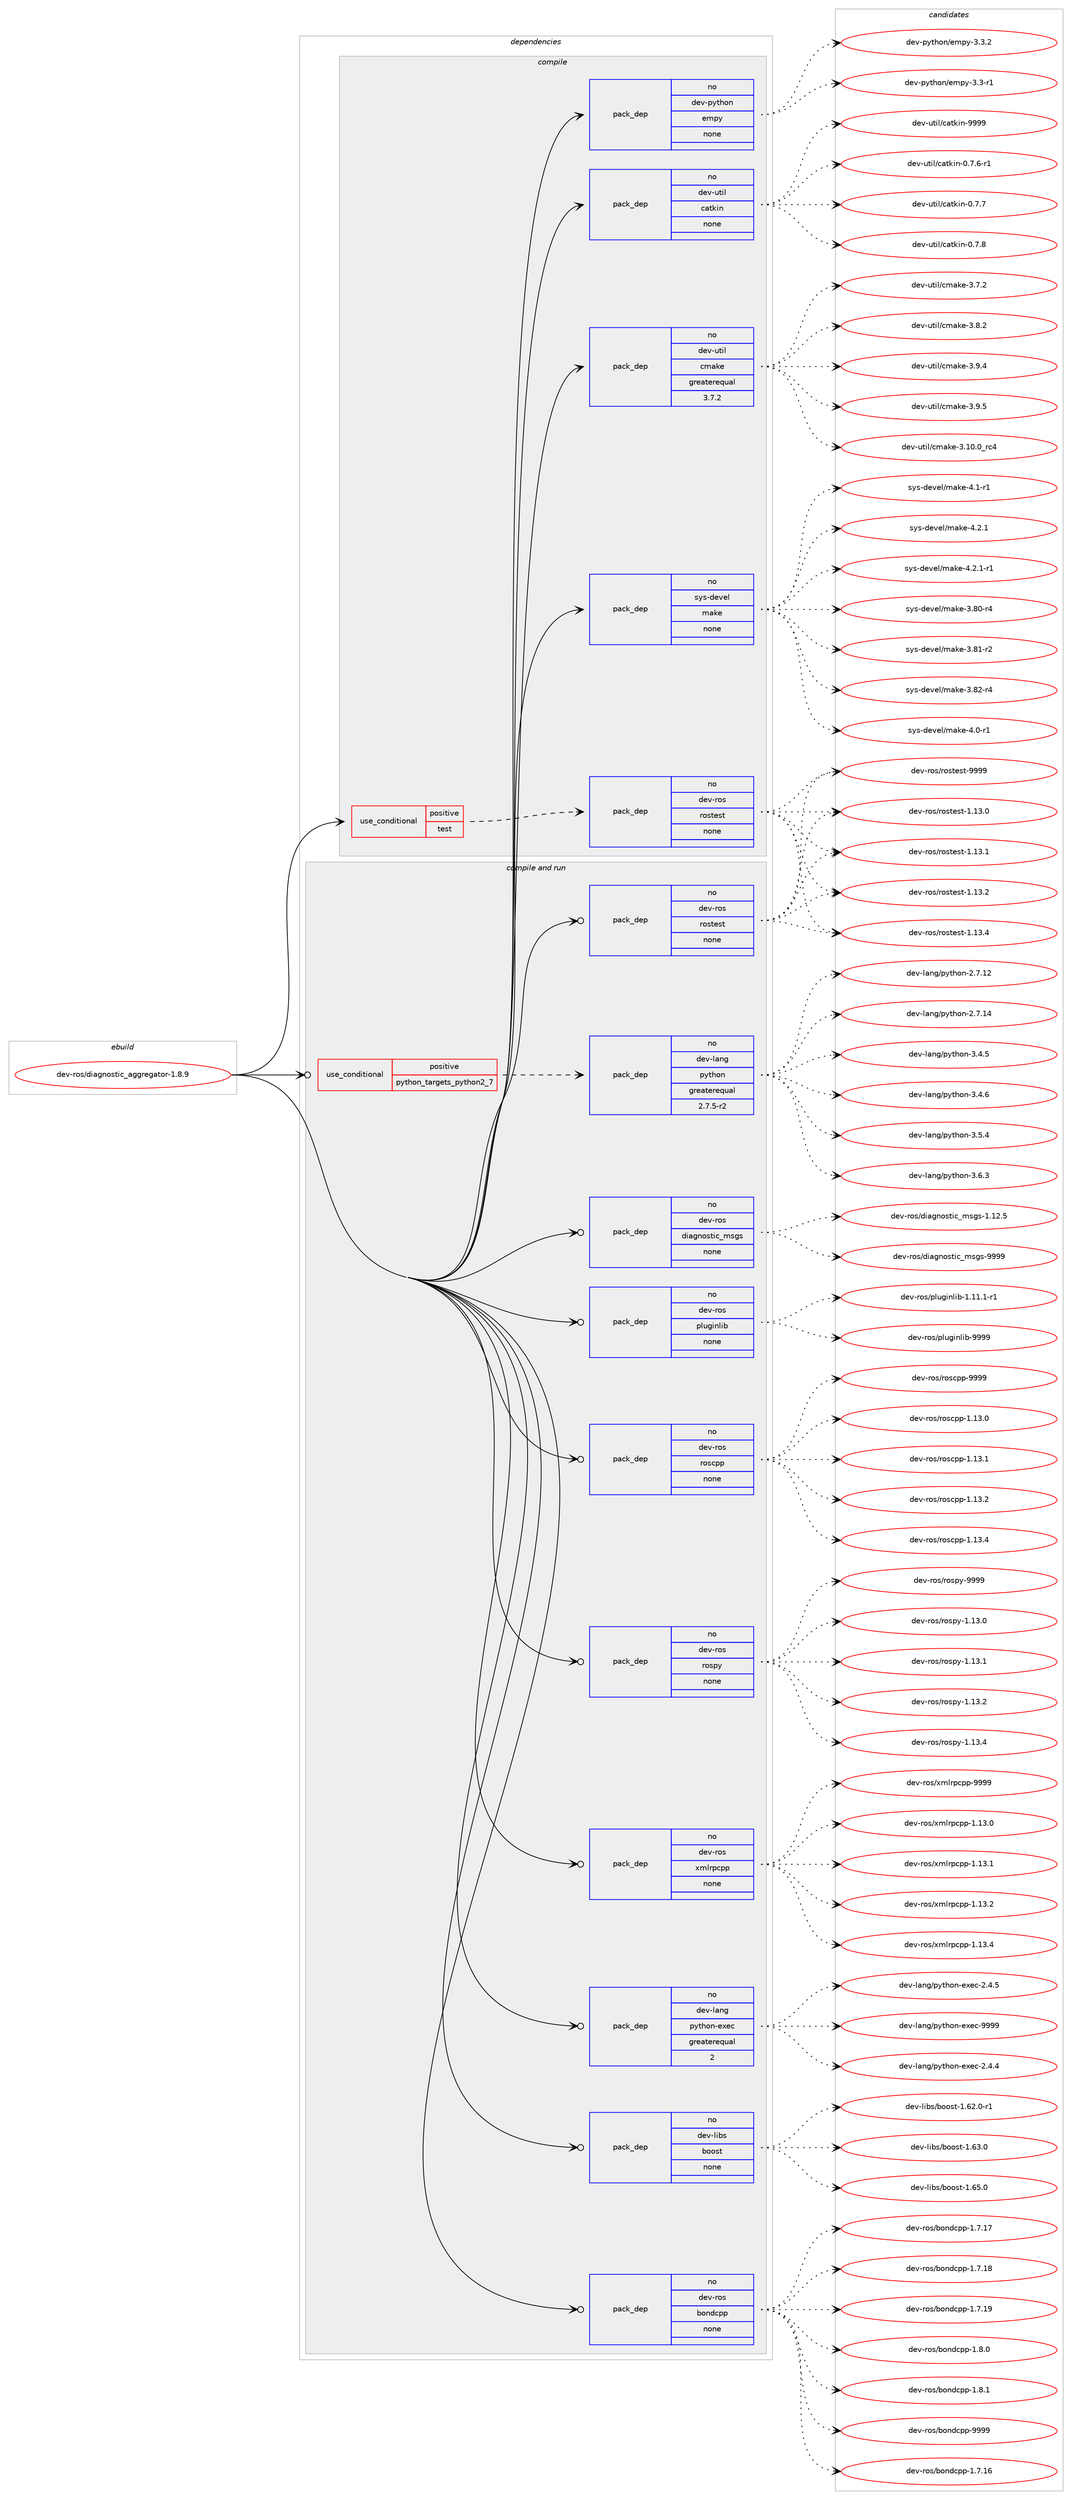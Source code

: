 digraph prolog {

# *************
# Graph options
# *************

newrank=true;
concentrate=true;
compound=true;
graph [rankdir=LR,fontname=Helvetica,fontsize=10,ranksep=1.5];#, ranksep=2.5, nodesep=0.2];
edge  [arrowhead=vee];
node  [fontname=Helvetica,fontsize=10];

# **********
# The ebuild
# **********

subgraph cluster_leftcol {
color=gray;
rank=same;
label=<<i>ebuild</i>>;
id [label="dev-ros/diagnostic_aggregator-1.8.9", color=red, width=4, href="../dev-ros/diagnostic_aggregator-1.8.9.svg"];
}

# ****************
# The dependencies
# ****************

subgraph cluster_midcol {
color=gray;
label=<<i>dependencies</i>>;
subgraph cluster_compile {
fillcolor="#eeeeee";
style=filled;
label=<<i>compile</i>>;
subgraph cond45147 {
dependency200091 [label=<<TABLE BORDER="0" CELLBORDER="1" CELLSPACING="0" CELLPADDING="4"><TR><TD ROWSPAN="3" CELLPADDING="10">use_conditional</TD></TR><TR><TD>positive</TD></TR><TR><TD>test</TD></TR></TABLE>>, shape=none, color=red];
subgraph pack150957 {
dependency200092 [label=<<TABLE BORDER="0" CELLBORDER="1" CELLSPACING="0" CELLPADDING="4" WIDTH="220"><TR><TD ROWSPAN="6" CELLPADDING="30">pack_dep</TD></TR><TR><TD WIDTH="110">no</TD></TR><TR><TD>dev-ros</TD></TR><TR><TD>rostest</TD></TR><TR><TD>none</TD></TR><TR><TD></TD></TR></TABLE>>, shape=none, color=blue];
}
dependency200091:e -> dependency200092:w [weight=20,style="dashed",arrowhead="vee"];
}
id:e -> dependency200091:w [weight=20,style="solid",arrowhead="vee"];
subgraph pack150958 {
dependency200093 [label=<<TABLE BORDER="0" CELLBORDER="1" CELLSPACING="0" CELLPADDING="4" WIDTH="220"><TR><TD ROWSPAN="6" CELLPADDING="30">pack_dep</TD></TR><TR><TD WIDTH="110">no</TD></TR><TR><TD>dev-python</TD></TR><TR><TD>empy</TD></TR><TR><TD>none</TD></TR><TR><TD></TD></TR></TABLE>>, shape=none, color=blue];
}
id:e -> dependency200093:w [weight=20,style="solid",arrowhead="vee"];
subgraph pack150959 {
dependency200094 [label=<<TABLE BORDER="0" CELLBORDER="1" CELLSPACING="0" CELLPADDING="4" WIDTH="220"><TR><TD ROWSPAN="6" CELLPADDING="30">pack_dep</TD></TR><TR><TD WIDTH="110">no</TD></TR><TR><TD>dev-util</TD></TR><TR><TD>catkin</TD></TR><TR><TD>none</TD></TR><TR><TD></TD></TR></TABLE>>, shape=none, color=blue];
}
id:e -> dependency200094:w [weight=20,style="solid",arrowhead="vee"];
subgraph pack150960 {
dependency200095 [label=<<TABLE BORDER="0" CELLBORDER="1" CELLSPACING="0" CELLPADDING="4" WIDTH="220"><TR><TD ROWSPAN="6" CELLPADDING="30">pack_dep</TD></TR><TR><TD WIDTH="110">no</TD></TR><TR><TD>dev-util</TD></TR><TR><TD>cmake</TD></TR><TR><TD>greaterequal</TD></TR><TR><TD>3.7.2</TD></TR></TABLE>>, shape=none, color=blue];
}
id:e -> dependency200095:w [weight=20,style="solid",arrowhead="vee"];
subgraph pack150961 {
dependency200096 [label=<<TABLE BORDER="0" CELLBORDER="1" CELLSPACING="0" CELLPADDING="4" WIDTH="220"><TR><TD ROWSPAN="6" CELLPADDING="30">pack_dep</TD></TR><TR><TD WIDTH="110">no</TD></TR><TR><TD>sys-devel</TD></TR><TR><TD>make</TD></TR><TR><TD>none</TD></TR><TR><TD></TD></TR></TABLE>>, shape=none, color=blue];
}
id:e -> dependency200096:w [weight=20,style="solid",arrowhead="vee"];
}
subgraph cluster_compileandrun {
fillcolor="#eeeeee";
style=filled;
label=<<i>compile and run</i>>;
subgraph cond45148 {
dependency200097 [label=<<TABLE BORDER="0" CELLBORDER="1" CELLSPACING="0" CELLPADDING="4"><TR><TD ROWSPAN="3" CELLPADDING="10">use_conditional</TD></TR><TR><TD>positive</TD></TR><TR><TD>python_targets_python2_7</TD></TR></TABLE>>, shape=none, color=red];
subgraph pack150962 {
dependency200098 [label=<<TABLE BORDER="0" CELLBORDER="1" CELLSPACING="0" CELLPADDING="4" WIDTH="220"><TR><TD ROWSPAN="6" CELLPADDING="30">pack_dep</TD></TR><TR><TD WIDTH="110">no</TD></TR><TR><TD>dev-lang</TD></TR><TR><TD>python</TD></TR><TR><TD>greaterequal</TD></TR><TR><TD>2.7.5-r2</TD></TR></TABLE>>, shape=none, color=blue];
}
dependency200097:e -> dependency200098:w [weight=20,style="dashed",arrowhead="vee"];
}
id:e -> dependency200097:w [weight=20,style="solid",arrowhead="odotvee"];
subgraph pack150963 {
dependency200099 [label=<<TABLE BORDER="0" CELLBORDER="1" CELLSPACING="0" CELLPADDING="4" WIDTH="220"><TR><TD ROWSPAN="6" CELLPADDING="30">pack_dep</TD></TR><TR><TD WIDTH="110">no</TD></TR><TR><TD>dev-lang</TD></TR><TR><TD>python-exec</TD></TR><TR><TD>greaterequal</TD></TR><TR><TD>2</TD></TR></TABLE>>, shape=none, color=blue];
}
id:e -> dependency200099:w [weight=20,style="solid",arrowhead="odotvee"];
subgraph pack150964 {
dependency200100 [label=<<TABLE BORDER="0" CELLBORDER="1" CELLSPACING="0" CELLPADDING="4" WIDTH="220"><TR><TD ROWSPAN="6" CELLPADDING="30">pack_dep</TD></TR><TR><TD WIDTH="110">no</TD></TR><TR><TD>dev-libs</TD></TR><TR><TD>boost</TD></TR><TR><TD>none</TD></TR><TR><TD></TD></TR></TABLE>>, shape=none, color=blue];
}
id:e -> dependency200100:w [weight=20,style="solid",arrowhead="odotvee"];
subgraph pack150965 {
dependency200101 [label=<<TABLE BORDER="0" CELLBORDER="1" CELLSPACING="0" CELLPADDING="4" WIDTH="220"><TR><TD ROWSPAN="6" CELLPADDING="30">pack_dep</TD></TR><TR><TD WIDTH="110">no</TD></TR><TR><TD>dev-ros</TD></TR><TR><TD>bondcpp</TD></TR><TR><TD>none</TD></TR><TR><TD></TD></TR></TABLE>>, shape=none, color=blue];
}
id:e -> dependency200101:w [weight=20,style="solid",arrowhead="odotvee"];
subgraph pack150966 {
dependency200102 [label=<<TABLE BORDER="0" CELLBORDER="1" CELLSPACING="0" CELLPADDING="4" WIDTH="220"><TR><TD ROWSPAN="6" CELLPADDING="30">pack_dep</TD></TR><TR><TD WIDTH="110">no</TD></TR><TR><TD>dev-ros</TD></TR><TR><TD>diagnostic_msgs</TD></TR><TR><TD>none</TD></TR><TR><TD></TD></TR></TABLE>>, shape=none, color=blue];
}
id:e -> dependency200102:w [weight=20,style="solid",arrowhead="odotvee"];
subgraph pack150967 {
dependency200103 [label=<<TABLE BORDER="0" CELLBORDER="1" CELLSPACING="0" CELLPADDING="4" WIDTH="220"><TR><TD ROWSPAN="6" CELLPADDING="30">pack_dep</TD></TR><TR><TD WIDTH="110">no</TD></TR><TR><TD>dev-ros</TD></TR><TR><TD>pluginlib</TD></TR><TR><TD>none</TD></TR><TR><TD></TD></TR></TABLE>>, shape=none, color=blue];
}
id:e -> dependency200103:w [weight=20,style="solid",arrowhead="odotvee"];
subgraph pack150968 {
dependency200104 [label=<<TABLE BORDER="0" CELLBORDER="1" CELLSPACING="0" CELLPADDING="4" WIDTH="220"><TR><TD ROWSPAN="6" CELLPADDING="30">pack_dep</TD></TR><TR><TD WIDTH="110">no</TD></TR><TR><TD>dev-ros</TD></TR><TR><TD>roscpp</TD></TR><TR><TD>none</TD></TR><TR><TD></TD></TR></TABLE>>, shape=none, color=blue];
}
id:e -> dependency200104:w [weight=20,style="solid",arrowhead="odotvee"];
subgraph pack150969 {
dependency200105 [label=<<TABLE BORDER="0" CELLBORDER="1" CELLSPACING="0" CELLPADDING="4" WIDTH="220"><TR><TD ROWSPAN="6" CELLPADDING="30">pack_dep</TD></TR><TR><TD WIDTH="110">no</TD></TR><TR><TD>dev-ros</TD></TR><TR><TD>rospy</TD></TR><TR><TD>none</TD></TR><TR><TD></TD></TR></TABLE>>, shape=none, color=blue];
}
id:e -> dependency200105:w [weight=20,style="solid",arrowhead="odotvee"];
subgraph pack150970 {
dependency200106 [label=<<TABLE BORDER="0" CELLBORDER="1" CELLSPACING="0" CELLPADDING="4" WIDTH="220"><TR><TD ROWSPAN="6" CELLPADDING="30">pack_dep</TD></TR><TR><TD WIDTH="110">no</TD></TR><TR><TD>dev-ros</TD></TR><TR><TD>rostest</TD></TR><TR><TD>none</TD></TR><TR><TD></TD></TR></TABLE>>, shape=none, color=blue];
}
id:e -> dependency200106:w [weight=20,style="solid",arrowhead="odotvee"];
subgraph pack150971 {
dependency200107 [label=<<TABLE BORDER="0" CELLBORDER="1" CELLSPACING="0" CELLPADDING="4" WIDTH="220"><TR><TD ROWSPAN="6" CELLPADDING="30">pack_dep</TD></TR><TR><TD WIDTH="110">no</TD></TR><TR><TD>dev-ros</TD></TR><TR><TD>xmlrpcpp</TD></TR><TR><TD>none</TD></TR><TR><TD></TD></TR></TABLE>>, shape=none, color=blue];
}
id:e -> dependency200107:w [weight=20,style="solid",arrowhead="odotvee"];
}
subgraph cluster_run {
fillcolor="#eeeeee";
style=filled;
label=<<i>run</i>>;
}
}

# **************
# The candidates
# **************

subgraph cluster_choices {
rank=same;
color=gray;
label=<<i>candidates</i>>;

subgraph choice150957 {
color=black;
nodesep=1;
choice100101118451141111154711411111511610111511645494649514648 [label="dev-ros/rostest-1.13.0", color=red, width=4,href="../dev-ros/rostest-1.13.0.svg"];
choice100101118451141111154711411111511610111511645494649514649 [label="dev-ros/rostest-1.13.1", color=red, width=4,href="../dev-ros/rostest-1.13.1.svg"];
choice100101118451141111154711411111511610111511645494649514650 [label="dev-ros/rostest-1.13.2", color=red, width=4,href="../dev-ros/rostest-1.13.2.svg"];
choice100101118451141111154711411111511610111511645494649514652 [label="dev-ros/rostest-1.13.4", color=red, width=4,href="../dev-ros/rostest-1.13.4.svg"];
choice10010111845114111115471141111151161011151164557575757 [label="dev-ros/rostest-9999", color=red, width=4,href="../dev-ros/rostest-9999.svg"];
dependency200092:e -> choice100101118451141111154711411111511610111511645494649514648:w [style=dotted,weight="100"];
dependency200092:e -> choice100101118451141111154711411111511610111511645494649514649:w [style=dotted,weight="100"];
dependency200092:e -> choice100101118451141111154711411111511610111511645494649514650:w [style=dotted,weight="100"];
dependency200092:e -> choice100101118451141111154711411111511610111511645494649514652:w [style=dotted,weight="100"];
dependency200092:e -> choice10010111845114111115471141111151161011151164557575757:w [style=dotted,weight="100"];
}
subgraph choice150958 {
color=black;
nodesep=1;
choice1001011184511212111610411111047101109112121455146514511449 [label="dev-python/empy-3.3-r1", color=red, width=4,href="../dev-python/empy-3.3-r1.svg"];
choice1001011184511212111610411111047101109112121455146514650 [label="dev-python/empy-3.3.2", color=red, width=4,href="../dev-python/empy-3.3.2.svg"];
dependency200093:e -> choice1001011184511212111610411111047101109112121455146514511449:w [style=dotted,weight="100"];
dependency200093:e -> choice1001011184511212111610411111047101109112121455146514650:w [style=dotted,weight="100"];
}
subgraph choice150959 {
color=black;
nodesep=1;
choice100101118451171161051084799971161071051104548465546544511449 [label="dev-util/catkin-0.7.6-r1", color=red, width=4,href="../dev-util/catkin-0.7.6-r1.svg"];
choice10010111845117116105108479997116107105110454846554655 [label="dev-util/catkin-0.7.7", color=red, width=4,href="../dev-util/catkin-0.7.7.svg"];
choice10010111845117116105108479997116107105110454846554656 [label="dev-util/catkin-0.7.8", color=red, width=4,href="../dev-util/catkin-0.7.8.svg"];
choice100101118451171161051084799971161071051104557575757 [label="dev-util/catkin-9999", color=red, width=4,href="../dev-util/catkin-9999.svg"];
dependency200094:e -> choice100101118451171161051084799971161071051104548465546544511449:w [style=dotted,weight="100"];
dependency200094:e -> choice10010111845117116105108479997116107105110454846554655:w [style=dotted,weight="100"];
dependency200094:e -> choice10010111845117116105108479997116107105110454846554656:w [style=dotted,weight="100"];
dependency200094:e -> choice100101118451171161051084799971161071051104557575757:w [style=dotted,weight="100"];
}
subgraph choice150960 {
color=black;
nodesep=1;
choice1001011184511711610510847991099710710145514649484648951149952 [label="dev-util/cmake-3.10.0_rc4", color=red, width=4,href="../dev-util/cmake-3.10.0_rc4.svg"];
choice10010111845117116105108479910997107101455146554650 [label="dev-util/cmake-3.7.2", color=red, width=4,href="../dev-util/cmake-3.7.2.svg"];
choice10010111845117116105108479910997107101455146564650 [label="dev-util/cmake-3.8.2", color=red, width=4,href="../dev-util/cmake-3.8.2.svg"];
choice10010111845117116105108479910997107101455146574652 [label="dev-util/cmake-3.9.4", color=red, width=4,href="../dev-util/cmake-3.9.4.svg"];
choice10010111845117116105108479910997107101455146574653 [label="dev-util/cmake-3.9.5", color=red, width=4,href="../dev-util/cmake-3.9.5.svg"];
dependency200095:e -> choice1001011184511711610510847991099710710145514649484648951149952:w [style=dotted,weight="100"];
dependency200095:e -> choice10010111845117116105108479910997107101455146554650:w [style=dotted,weight="100"];
dependency200095:e -> choice10010111845117116105108479910997107101455146564650:w [style=dotted,weight="100"];
dependency200095:e -> choice10010111845117116105108479910997107101455146574652:w [style=dotted,weight="100"];
dependency200095:e -> choice10010111845117116105108479910997107101455146574653:w [style=dotted,weight="100"];
}
subgraph choice150961 {
color=black;
nodesep=1;
choice11512111545100101118101108471099710710145514656484511452 [label="sys-devel/make-3.80-r4", color=red, width=4,href="../sys-devel/make-3.80-r4.svg"];
choice11512111545100101118101108471099710710145514656494511450 [label="sys-devel/make-3.81-r2", color=red, width=4,href="../sys-devel/make-3.81-r2.svg"];
choice11512111545100101118101108471099710710145514656504511452 [label="sys-devel/make-3.82-r4", color=red, width=4,href="../sys-devel/make-3.82-r4.svg"];
choice115121115451001011181011084710997107101455246484511449 [label="sys-devel/make-4.0-r1", color=red, width=4,href="../sys-devel/make-4.0-r1.svg"];
choice115121115451001011181011084710997107101455246494511449 [label="sys-devel/make-4.1-r1", color=red, width=4,href="../sys-devel/make-4.1-r1.svg"];
choice115121115451001011181011084710997107101455246504649 [label="sys-devel/make-4.2.1", color=red, width=4,href="../sys-devel/make-4.2.1.svg"];
choice1151211154510010111810110847109971071014552465046494511449 [label="sys-devel/make-4.2.1-r1", color=red, width=4,href="../sys-devel/make-4.2.1-r1.svg"];
dependency200096:e -> choice11512111545100101118101108471099710710145514656484511452:w [style=dotted,weight="100"];
dependency200096:e -> choice11512111545100101118101108471099710710145514656494511450:w [style=dotted,weight="100"];
dependency200096:e -> choice11512111545100101118101108471099710710145514656504511452:w [style=dotted,weight="100"];
dependency200096:e -> choice115121115451001011181011084710997107101455246484511449:w [style=dotted,weight="100"];
dependency200096:e -> choice115121115451001011181011084710997107101455246494511449:w [style=dotted,weight="100"];
dependency200096:e -> choice115121115451001011181011084710997107101455246504649:w [style=dotted,weight="100"];
dependency200096:e -> choice1151211154510010111810110847109971071014552465046494511449:w [style=dotted,weight="100"];
}
subgraph choice150962 {
color=black;
nodesep=1;
choice10010111845108971101034711212111610411111045504655464950 [label="dev-lang/python-2.7.12", color=red, width=4,href="../dev-lang/python-2.7.12.svg"];
choice10010111845108971101034711212111610411111045504655464952 [label="dev-lang/python-2.7.14", color=red, width=4,href="../dev-lang/python-2.7.14.svg"];
choice100101118451089711010347112121116104111110455146524653 [label="dev-lang/python-3.4.5", color=red, width=4,href="../dev-lang/python-3.4.5.svg"];
choice100101118451089711010347112121116104111110455146524654 [label="dev-lang/python-3.4.6", color=red, width=4,href="../dev-lang/python-3.4.6.svg"];
choice100101118451089711010347112121116104111110455146534652 [label="dev-lang/python-3.5.4", color=red, width=4,href="../dev-lang/python-3.5.4.svg"];
choice100101118451089711010347112121116104111110455146544651 [label="dev-lang/python-3.6.3", color=red, width=4,href="../dev-lang/python-3.6.3.svg"];
dependency200098:e -> choice10010111845108971101034711212111610411111045504655464950:w [style=dotted,weight="100"];
dependency200098:e -> choice10010111845108971101034711212111610411111045504655464952:w [style=dotted,weight="100"];
dependency200098:e -> choice100101118451089711010347112121116104111110455146524653:w [style=dotted,weight="100"];
dependency200098:e -> choice100101118451089711010347112121116104111110455146524654:w [style=dotted,weight="100"];
dependency200098:e -> choice100101118451089711010347112121116104111110455146534652:w [style=dotted,weight="100"];
dependency200098:e -> choice100101118451089711010347112121116104111110455146544651:w [style=dotted,weight="100"];
}
subgraph choice150963 {
color=black;
nodesep=1;
choice1001011184510897110103471121211161041111104510112010199455046524652 [label="dev-lang/python-exec-2.4.4", color=red, width=4,href="../dev-lang/python-exec-2.4.4.svg"];
choice1001011184510897110103471121211161041111104510112010199455046524653 [label="dev-lang/python-exec-2.4.5", color=red, width=4,href="../dev-lang/python-exec-2.4.5.svg"];
choice10010111845108971101034711212111610411111045101120101994557575757 [label="dev-lang/python-exec-9999", color=red, width=4,href="../dev-lang/python-exec-9999.svg"];
dependency200099:e -> choice1001011184510897110103471121211161041111104510112010199455046524652:w [style=dotted,weight="100"];
dependency200099:e -> choice1001011184510897110103471121211161041111104510112010199455046524653:w [style=dotted,weight="100"];
dependency200099:e -> choice10010111845108971101034711212111610411111045101120101994557575757:w [style=dotted,weight="100"];
}
subgraph choice150964 {
color=black;
nodesep=1;
choice10010111845108105981154798111111115116454946545046484511449 [label="dev-libs/boost-1.62.0-r1", color=red, width=4,href="../dev-libs/boost-1.62.0-r1.svg"];
choice1001011184510810598115479811111111511645494654514648 [label="dev-libs/boost-1.63.0", color=red, width=4,href="../dev-libs/boost-1.63.0.svg"];
choice1001011184510810598115479811111111511645494654534648 [label="dev-libs/boost-1.65.0", color=red, width=4,href="../dev-libs/boost-1.65.0.svg"];
dependency200100:e -> choice10010111845108105981154798111111115116454946545046484511449:w [style=dotted,weight="100"];
dependency200100:e -> choice1001011184510810598115479811111111511645494654514648:w [style=dotted,weight="100"];
dependency200100:e -> choice1001011184510810598115479811111111511645494654534648:w [style=dotted,weight="100"];
}
subgraph choice150965 {
color=black;
nodesep=1;
choice1001011184511411111547981111101009911211245494655464954 [label="dev-ros/bondcpp-1.7.16", color=red, width=4,href="../dev-ros/bondcpp-1.7.16.svg"];
choice1001011184511411111547981111101009911211245494655464955 [label="dev-ros/bondcpp-1.7.17", color=red, width=4,href="../dev-ros/bondcpp-1.7.17.svg"];
choice1001011184511411111547981111101009911211245494655464956 [label="dev-ros/bondcpp-1.7.18", color=red, width=4,href="../dev-ros/bondcpp-1.7.18.svg"];
choice1001011184511411111547981111101009911211245494655464957 [label="dev-ros/bondcpp-1.7.19", color=red, width=4,href="../dev-ros/bondcpp-1.7.19.svg"];
choice10010111845114111115479811111010099112112454946564648 [label="dev-ros/bondcpp-1.8.0", color=red, width=4,href="../dev-ros/bondcpp-1.8.0.svg"];
choice10010111845114111115479811111010099112112454946564649 [label="dev-ros/bondcpp-1.8.1", color=red, width=4,href="../dev-ros/bondcpp-1.8.1.svg"];
choice100101118451141111154798111110100991121124557575757 [label="dev-ros/bondcpp-9999", color=red, width=4,href="../dev-ros/bondcpp-9999.svg"];
dependency200101:e -> choice1001011184511411111547981111101009911211245494655464954:w [style=dotted,weight="100"];
dependency200101:e -> choice1001011184511411111547981111101009911211245494655464955:w [style=dotted,weight="100"];
dependency200101:e -> choice1001011184511411111547981111101009911211245494655464956:w [style=dotted,weight="100"];
dependency200101:e -> choice1001011184511411111547981111101009911211245494655464957:w [style=dotted,weight="100"];
dependency200101:e -> choice10010111845114111115479811111010099112112454946564648:w [style=dotted,weight="100"];
dependency200101:e -> choice10010111845114111115479811111010099112112454946564649:w [style=dotted,weight="100"];
dependency200101:e -> choice100101118451141111154798111110100991121124557575757:w [style=dotted,weight="100"];
}
subgraph choice150966 {
color=black;
nodesep=1;
choice100101118451141111154710010597103110111115116105999510911510311545494649504653 [label="dev-ros/diagnostic_msgs-1.12.5", color=red, width=4,href="../dev-ros/diagnostic_msgs-1.12.5.svg"];
choice10010111845114111115471001059710311011111511610599951091151031154557575757 [label="dev-ros/diagnostic_msgs-9999", color=red, width=4,href="../dev-ros/diagnostic_msgs-9999.svg"];
dependency200102:e -> choice100101118451141111154710010597103110111115116105999510911510311545494649504653:w [style=dotted,weight="100"];
dependency200102:e -> choice10010111845114111115471001059710311011111511610599951091151031154557575757:w [style=dotted,weight="100"];
}
subgraph choice150967 {
color=black;
nodesep=1;
choice100101118451141111154711210811710310511010810598454946494946494511449 [label="dev-ros/pluginlib-1.11.1-r1", color=red, width=4,href="../dev-ros/pluginlib-1.11.1-r1.svg"];
choice1001011184511411111547112108117103105110108105984557575757 [label="dev-ros/pluginlib-9999", color=red, width=4,href="../dev-ros/pluginlib-9999.svg"];
dependency200103:e -> choice100101118451141111154711210811710310511010810598454946494946494511449:w [style=dotted,weight="100"];
dependency200103:e -> choice1001011184511411111547112108117103105110108105984557575757:w [style=dotted,weight="100"];
}
subgraph choice150968 {
color=black;
nodesep=1;
choice10010111845114111115471141111159911211245494649514648 [label="dev-ros/roscpp-1.13.0", color=red, width=4,href="../dev-ros/roscpp-1.13.0.svg"];
choice10010111845114111115471141111159911211245494649514649 [label="dev-ros/roscpp-1.13.1", color=red, width=4,href="../dev-ros/roscpp-1.13.1.svg"];
choice10010111845114111115471141111159911211245494649514650 [label="dev-ros/roscpp-1.13.2", color=red, width=4,href="../dev-ros/roscpp-1.13.2.svg"];
choice10010111845114111115471141111159911211245494649514652 [label="dev-ros/roscpp-1.13.4", color=red, width=4,href="../dev-ros/roscpp-1.13.4.svg"];
choice1001011184511411111547114111115991121124557575757 [label="dev-ros/roscpp-9999", color=red, width=4,href="../dev-ros/roscpp-9999.svg"];
dependency200104:e -> choice10010111845114111115471141111159911211245494649514648:w [style=dotted,weight="100"];
dependency200104:e -> choice10010111845114111115471141111159911211245494649514649:w [style=dotted,weight="100"];
dependency200104:e -> choice10010111845114111115471141111159911211245494649514650:w [style=dotted,weight="100"];
dependency200104:e -> choice10010111845114111115471141111159911211245494649514652:w [style=dotted,weight="100"];
dependency200104:e -> choice1001011184511411111547114111115991121124557575757:w [style=dotted,weight="100"];
}
subgraph choice150969 {
color=black;
nodesep=1;
choice100101118451141111154711411111511212145494649514648 [label="dev-ros/rospy-1.13.0", color=red, width=4,href="../dev-ros/rospy-1.13.0.svg"];
choice100101118451141111154711411111511212145494649514649 [label="dev-ros/rospy-1.13.1", color=red, width=4,href="../dev-ros/rospy-1.13.1.svg"];
choice100101118451141111154711411111511212145494649514650 [label="dev-ros/rospy-1.13.2", color=red, width=4,href="../dev-ros/rospy-1.13.2.svg"];
choice100101118451141111154711411111511212145494649514652 [label="dev-ros/rospy-1.13.4", color=red, width=4,href="../dev-ros/rospy-1.13.4.svg"];
choice10010111845114111115471141111151121214557575757 [label="dev-ros/rospy-9999", color=red, width=4,href="../dev-ros/rospy-9999.svg"];
dependency200105:e -> choice100101118451141111154711411111511212145494649514648:w [style=dotted,weight="100"];
dependency200105:e -> choice100101118451141111154711411111511212145494649514649:w [style=dotted,weight="100"];
dependency200105:e -> choice100101118451141111154711411111511212145494649514650:w [style=dotted,weight="100"];
dependency200105:e -> choice100101118451141111154711411111511212145494649514652:w [style=dotted,weight="100"];
dependency200105:e -> choice10010111845114111115471141111151121214557575757:w [style=dotted,weight="100"];
}
subgraph choice150970 {
color=black;
nodesep=1;
choice100101118451141111154711411111511610111511645494649514648 [label="dev-ros/rostest-1.13.0", color=red, width=4,href="../dev-ros/rostest-1.13.0.svg"];
choice100101118451141111154711411111511610111511645494649514649 [label="dev-ros/rostest-1.13.1", color=red, width=4,href="../dev-ros/rostest-1.13.1.svg"];
choice100101118451141111154711411111511610111511645494649514650 [label="dev-ros/rostest-1.13.2", color=red, width=4,href="../dev-ros/rostest-1.13.2.svg"];
choice100101118451141111154711411111511610111511645494649514652 [label="dev-ros/rostest-1.13.4", color=red, width=4,href="../dev-ros/rostest-1.13.4.svg"];
choice10010111845114111115471141111151161011151164557575757 [label="dev-ros/rostest-9999", color=red, width=4,href="../dev-ros/rostest-9999.svg"];
dependency200106:e -> choice100101118451141111154711411111511610111511645494649514648:w [style=dotted,weight="100"];
dependency200106:e -> choice100101118451141111154711411111511610111511645494649514649:w [style=dotted,weight="100"];
dependency200106:e -> choice100101118451141111154711411111511610111511645494649514650:w [style=dotted,weight="100"];
dependency200106:e -> choice100101118451141111154711411111511610111511645494649514652:w [style=dotted,weight="100"];
dependency200106:e -> choice10010111845114111115471141111151161011151164557575757:w [style=dotted,weight="100"];
}
subgraph choice150971 {
color=black;
nodesep=1;
choice10010111845114111115471201091081141129911211245494649514648 [label="dev-ros/xmlrpcpp-1.13.0", color=red, width=4,href="../dev-ros/xmlrpcpp-1.13.0.svg"];
choice10010111845114111115471201091081141129911211245494649514649 [label="dev-ros/xmlrpcpp-1.13.1", color=red, width=4,href="../dev-ros/xmlrpcpp-1.13.1.svg"];
choice10010111845114111115471201091081141129911211245494649514650 [label="dev-ros/xmlrpcpp-1.13.2", color=red, width=4,href="../dev-ros/xmlrpcpp-1.13.2.svg"];
choice10010111845114111115471201091081141129911211245494649514652 [label="dev-ros/xmlrpcpp-1.13.4", color=red, width=4,href="../dev-ros/xmlrpcpp-1.13.4.svg"];
choice1001011184511411111547120109108114112991121124557575757 [label="dev-ros/xmlrpcpp-9999", color=red, width=4,href="../dev-ros/xmlrpcpp-9999.svg"];
dependency200107:e -> choice10010111845114111115471201091081141129911211245494649514648:w [style=dotted,weight="100"];
dependency200107:e -> choice10010111845114111115471201091081141129911211245494649514649:w [style=dotted,weight="100"];
dependency200107:e -> choice10010111845114111115471201091081141129911211245494649514650:w [style=dotted,weight="100"];
dependency200107:e -> choice10010111845114111115471201091081141129911211245494649514652:w [style=dotted,weight="100"];
dependency200107:e -> choice1001011184511411111547120109108114112991121124557575757:w [style=dotted,weight="100"];
}
}

}
